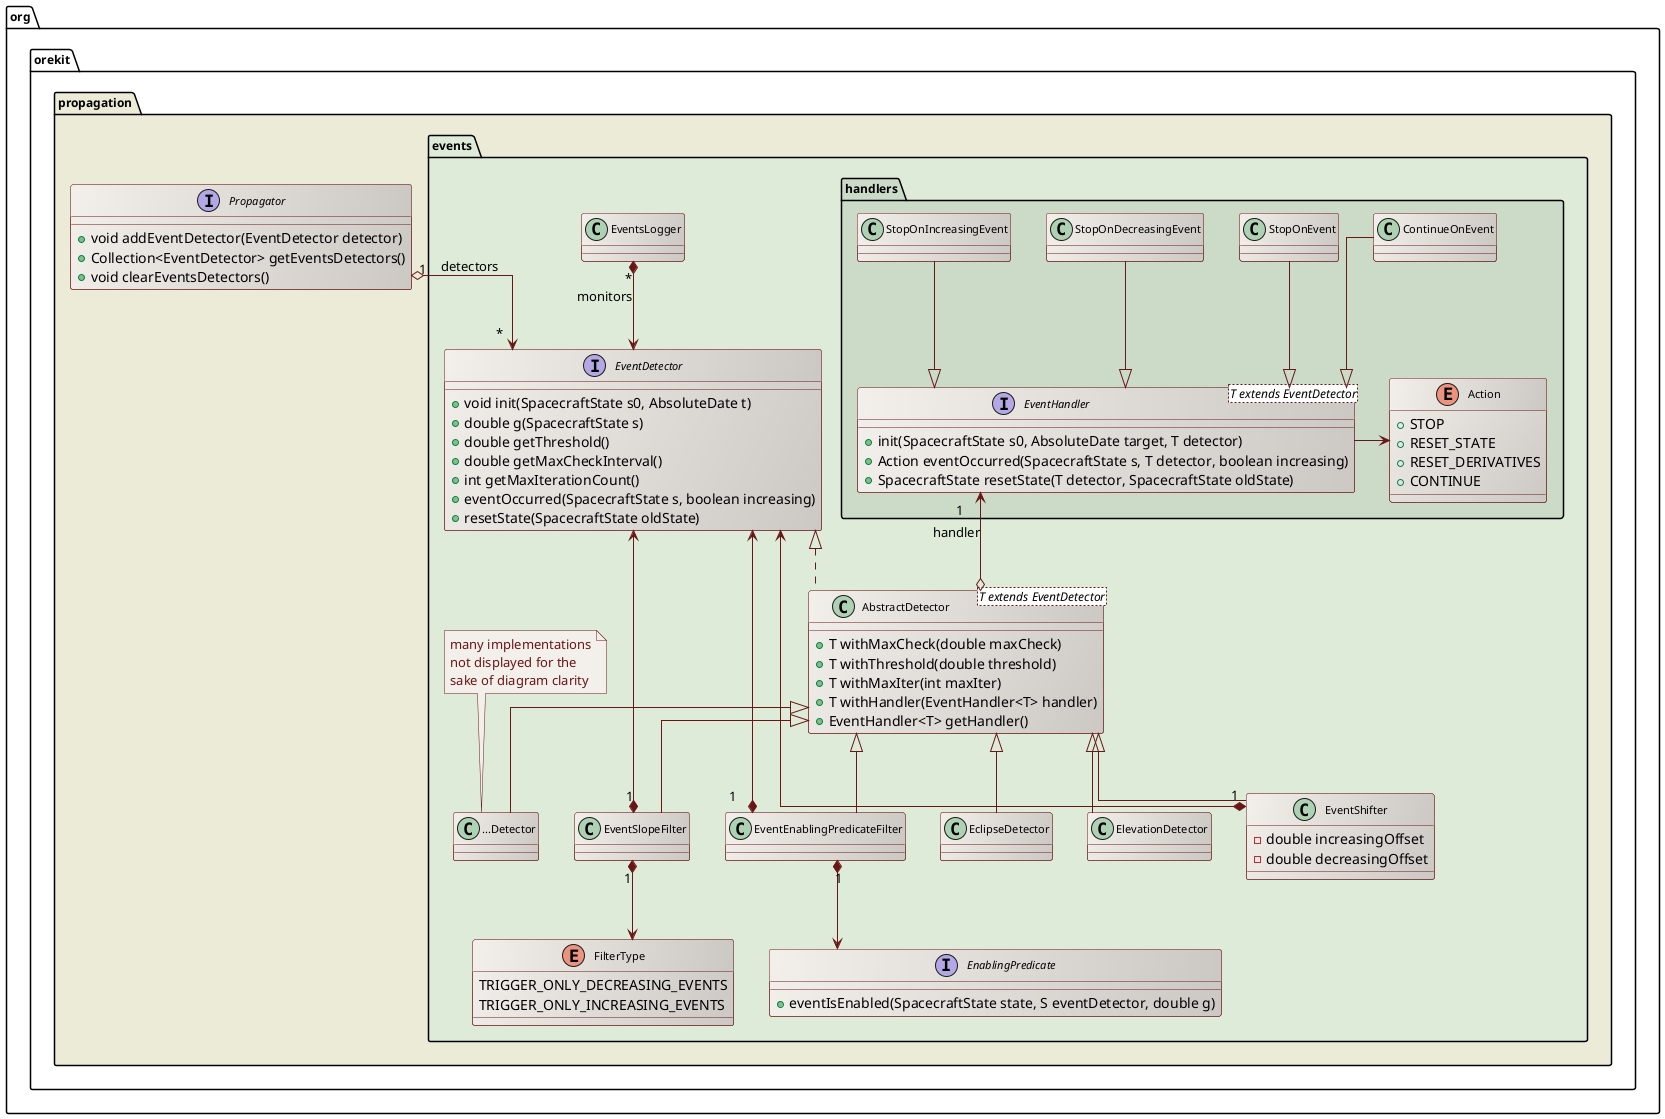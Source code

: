 ' Copyright 2002-2021 CS GROUP
' Licensed to CS GROUP (CS) under one or more
' contributor license agreements.  See the NOTICE file distributed with
' this work for additional information regarding copyright ownership.
' CS licenses this file to You under the Apache License, Version 2.0
' (the "License"); you may not use this file except in compliance with
' the License.  You may obtain a copy of the License at
'
'   http://www.apache.org/licenses/LICENSE-2.0
'
' Unless required by applicable law or agreed to in writing, software
' distributed under the License is distributed on an "AS IS" BASIS,
' WITHOUT WARRANTIES OR CONDITIONS OF ANY KIND, either express or implied.
' See the License for the specific language governing permissions and
' limitations under the License.
 
@startuml

  skinparam svek                  true
  skinparam ClassBackgroundColor  #F3EFEB/CCC9C5
  skinparam ClassArrowColor       #691616
  skinparam ClassBorderColor      #691616
  skinparam NoteBackgroundColor   #F3EFEB
  skinparam NoteBorderColor       #691616
  skinparam NoteFontColor         #691616
  skinparam ClassFontSize         11
  skinparam PackageFontSize       12
  skinparam linetype              ortho

  package org.orekit.propagation #ECEBD8 {

    interface Propagator {
      +void addEventDetector(EventDetector detector)
      +Collection<EventDetector> getEventsDetectors()
      +void clearEventsDetectors()
    }

    package events #DDEBD8 {

      package handlers #CBDBC8 {

        interface "EventHandler<T extends EventDetector>" as EventHandler_T_ {
          +init(SpacecraftState s0, AbsoluteDate target, T detector)
          +Action eventOccurred(SpacecraftState s, T detector, boolean increasing)
          +SpacecraftState resetState(T detector, SpacecraftState oldState)
        }

        enum Action {
          +STOP
          +RESET_STATE
          +RESET_DERIVATIVES
          +CONTINUE
        }

        ContinueOnEvent       --|> EventHandler_T_
        StopOnEvent           --|> EventHandler_T_
        StopOnDecreasingEvent --|> EventHandler_T_
        StopOnIncreasingEvent --|> EventHandler_T_

      }

      class EventsLogger

      interface EventDetector {
        +void init(SpacecraftState s0, AbsoluteDate t)
        +double g(SpacecraftState s)
        +double getThreshold()
        +double getMaxCheckInterval()
        +int getMaxIterationCount()
        +eventOccurred(SpacecraftState s, boolean increasing)
        +resetState(SpacecraftState oldState)
      }

      class EventShifter {
       -double increasingOffset
       -double decreasingOffset
      }

      EventDetector <--* "1" EventShifter 
      class "AbstractDetector<T extends EventDetector>" as AbstractDetector_T_ {
        +T withMaxCheck(double maxCheck)
        +T withThreshold(double threshold)
        +T withMaxIter(int maxIter)
        +T withHandler(EventHandler<T> handler)
        +EventHandler<T> getHandler()
      }

      enum FilterType {
	    TRIGGER_ONLY_DECREASING_EVENTS
	    TRIGGER_ONLY_INCREASING_EVENTS
      }

      interface EnablingPredicate {
        +eventIsEnabled(SpacecraftState state, S eventDetector, double g)
      }

      EventsLogger "*" *--> EventDetector : monitors

      EventDetector <--* "1" EventSlopeFilter 
      EventSlopeFilter "1" *--> FilterType

      Propagator "1" o--> "*" EventDetector  : detectors
      EventDetector <--* "1" EventEnablingPredicateFilter 
      EventEnablingPredicateFilter "1" *--> EnablingPredicate

      AbstractDetector_T_ <|-- EventShifter  
      AbstractDetector_T_ <|-- EventSlopeFilter  
      AbstractDetector_T_ <|-- EventEnablingPredicateFilter  

      Action <-left- EventHandler_T_
      EventDetector       <|.. AbstractDetector_T_
      AbstractDetector_T_ <|-- EclipseDetector
      AbstractDetector_T_ <|-- ElevationDetector
      class "...Detector" as DummyDetector
      AbstractDetector_T_ <|-- DummyDetector
      note top
        many implementations
        not displayed for the
        sake of diagram clarity
      end note

      EventHandler_T_ "1" <--o AbstractDetector_T_ : handler

    }

  }

@enduml
